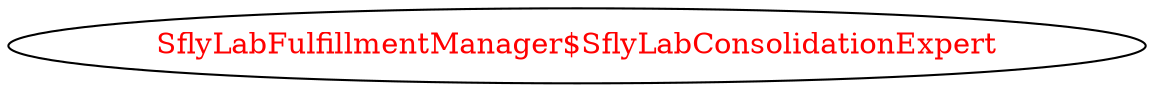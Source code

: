 digraph dependencyGraph {
 concentrate=true;
 ranksep="2.0";
 rankdir="LR"; 
 splines="ortho";
"SflyLabFulfillmentManager$SflyLabConsolidationExpert" [fontcolor="red"];
}